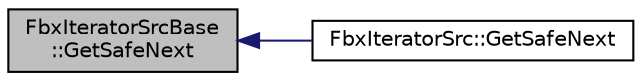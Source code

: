 digraph "FbxIteratorSrcBase::GetSafeNext"
{
  edge [fontname="Helvetica",fontsize="10",labelfontname="Helvetica",labelfontsize="10"];
  node [fontname="Helvetica",fontsize="10",shape=record];
  rankdir="LR";
  Node23 [label="FbxIteratorSrcBase\l::GetSafeNext",height=0.2,width=0.4,color="black", fillcolor="grey75", style="filled", fontcolor="black"];
  Node23 -> Node24 [dir="back",color="midnightblue",fontsize="10",style="solid"];
  Node24 [label="FbxIteratorSrc::GetSafeNext",height=0.2,width=0.4,color="black", fillcolor="white", style="filled",URL="$class_fbx_iterator_src.html#a530db83b2a4c20190bcdc7b7a9af2811"];
}
